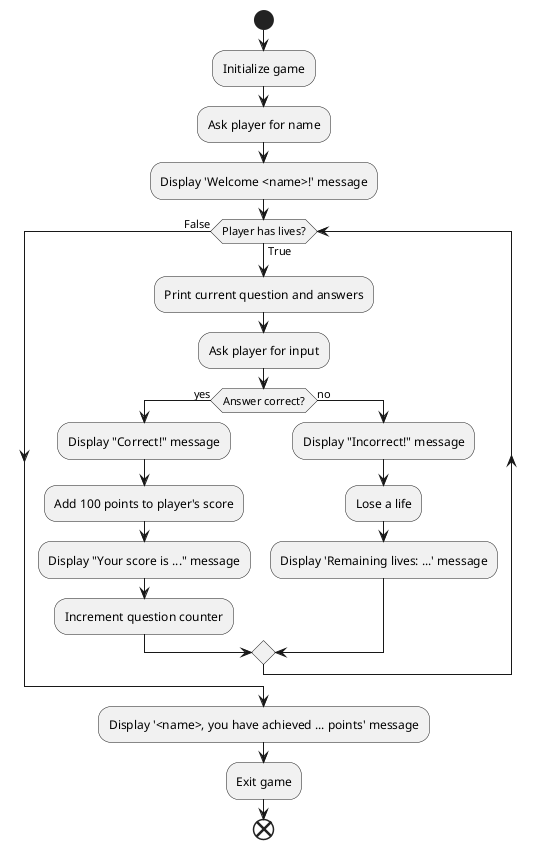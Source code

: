 ```plantuml
@startuml

start

:Initialize game;
:Ask player for name;
:Display 'Welcome <name>!' message;
while (Player has lives?) is (True)
  :Print current question and answers;
  :Ask player for input;
  if (Answer correct?) then (yes)
    :Display "Correct!" message;
    :Add 100 points to player's score;
    :Display "Your score is ..." message;
    :Increment question counter;
  else (no)
    :Display "Incorrect!" message;
    :Lose a life;
    :Display 'Remaining lives: ...' message;
  endif
endwhile (False)
:Display '<name>, you have achieved ... points' message;
:Exit game;
end
@enduml
```